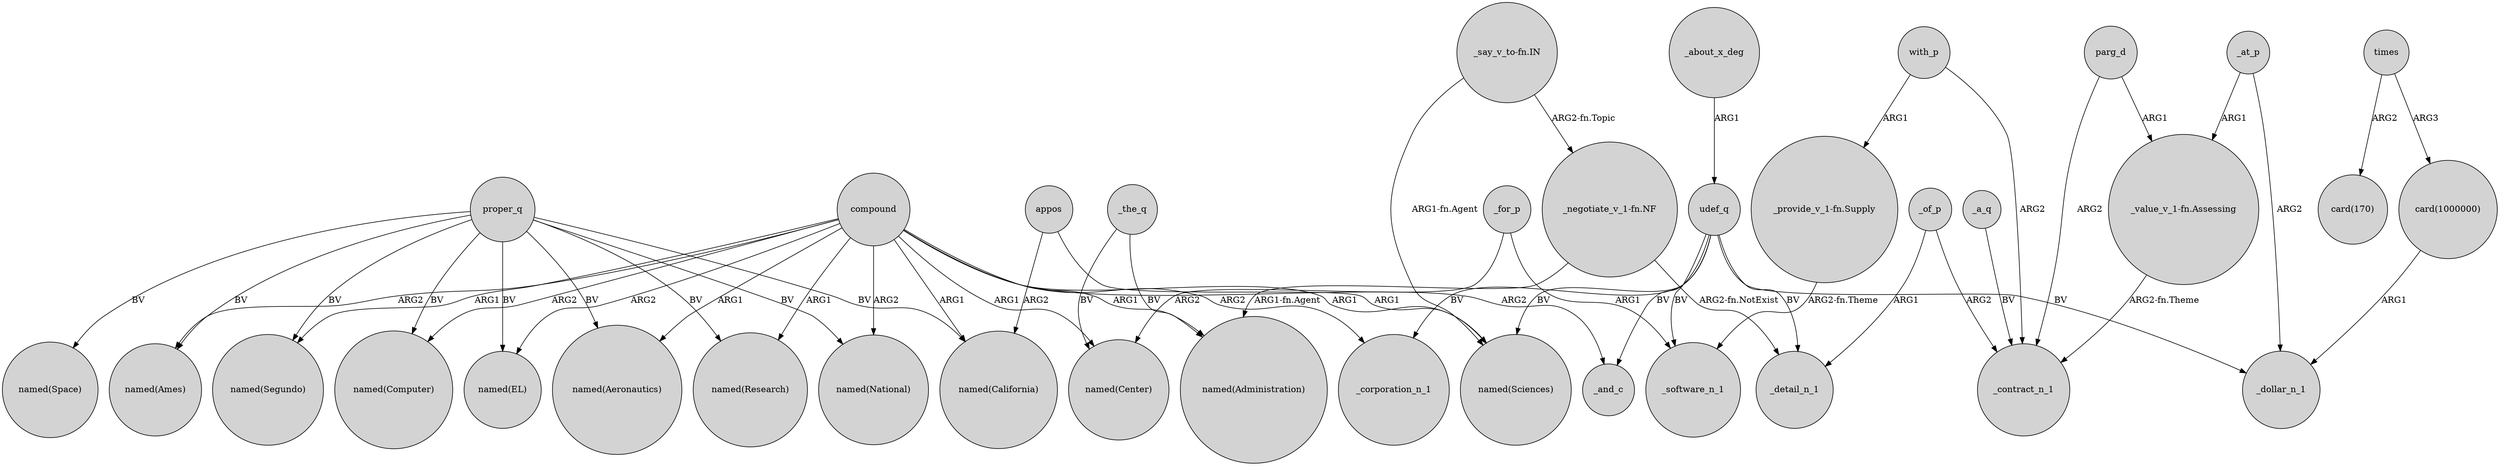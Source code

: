 digraph {
	node [shape=circle style=filled]
	proper_q -> "named(Aeronautics)" [label=BV]
	udef_q -> _software_n_1 [label=BV]
	"card(1000000)" -> _dollar_n_1 [label=ARG1]
	_of_p -> _contract_n_1 [label=ARG2]
	_at_p -> _dollar_n_1 [label=ARG2]
	proper_q -> "named(Ames)" [label=BV]
	proper_q -> "named(EL)" [label=BV]
	appos -> "named(Sciences)" [label=ARG1]
	_for_p -> "named(Center)" [label=ARG2]
	"_negotiate_v_1-fn.NF" -> _detail_n_1 [label="ARG2-fn.NotExist"]
	_of_p -> _detail_n_1 [label=ARG1]
	udef_q -> "named(Sciences)" [label=BV]
	compound -> _corporation_n_1 [label=ARG2]
	appos -> "named(California)" [label=ARG2]
	"_say_v_to-fn.IN" -> "_negotiate_v_1-fn.NF" [label="ARG2-fn.Topic"]
	proper_q -> "named(California)" [label=BV]
	compound -> "named(Aeronautics)" [label=ARG1]
	"_negotiate_v_1-fn.NF" -> "named(Administration)" [label="ARG1-fn.Agent"]
	proper_q -> "named(Space)" [label=BV]
	compound -> "named(Ames)" [label=ARG2]
	_a_q -> _contract_n_1 [label=BV]
	compound -> "named(Sciences)" [label=ARG1]
	_at_p -> "_value_v_1-fn.Assessing" [label=ARG1]
	_about_x_deg -> udef_q [label=ARG1]
	times -> "card(170)" [label=ARG2]
	compound -> "named(Administration)" [label=ARG1]
	compound -> "named(National)" [label=ARG2]
	udef_q -> _corporation_n_1 [label=BV]
	"_provide_v_1-fn.Supply" -> _software_n_1 [label="ARG2-fn.Theme"]
	compound -> _and_c [label=ARG2]
	compound -> "named(California)" [label=ARG1]
	"_value_v_1-fn.Assessing" -> _contract_n_1 [label="ARG2-fn.Theme"]
	_the_q -> "named(Administration)" [label=BV]
	parg_d -> _contract_n_1 [label=ARG2]
	times -> "card(1000000)" [label=ARG3]
	_for_p -> _software_n_1 [label=ARG1]
	_the_q -> "named(Center)" [label=BV]
	proper_q -> "named(Research)" [label=BV]
	compound -> "named(Research)" [label=ARG1]
	proper_q -> "named(Computer)" [label=BV]
	compound -> "named(Computer)" [label=ARG2]
	compound -> "named(EL)" [label=ARG2]
	proper_q -> "named(Segundo)" [label=BV]
	with_p -> _contract_n_1 [label=ARG2]
	compound -> "named(Segundo)" [label=ARG1]
	"_say_v_to-fn.IN" -> "named(Sciences)" [label="ARG1-fn.Agent"]
	proper_q -> "named(National)" [label=BV]
	parg_d -> "_value_v_1-fn.Assessing" [label=ARG1]
	compound -> "named(Center)" [label=ARG1]
	udef_q -> _and_c [label=BV]
	udef_q -> _detail_n_1 [label=BV]
	with_p -> "_provide_v_1-fn.Supply" [label=ARG1]
	udef_q -> _dollar_n_1 [label=BV]
}
